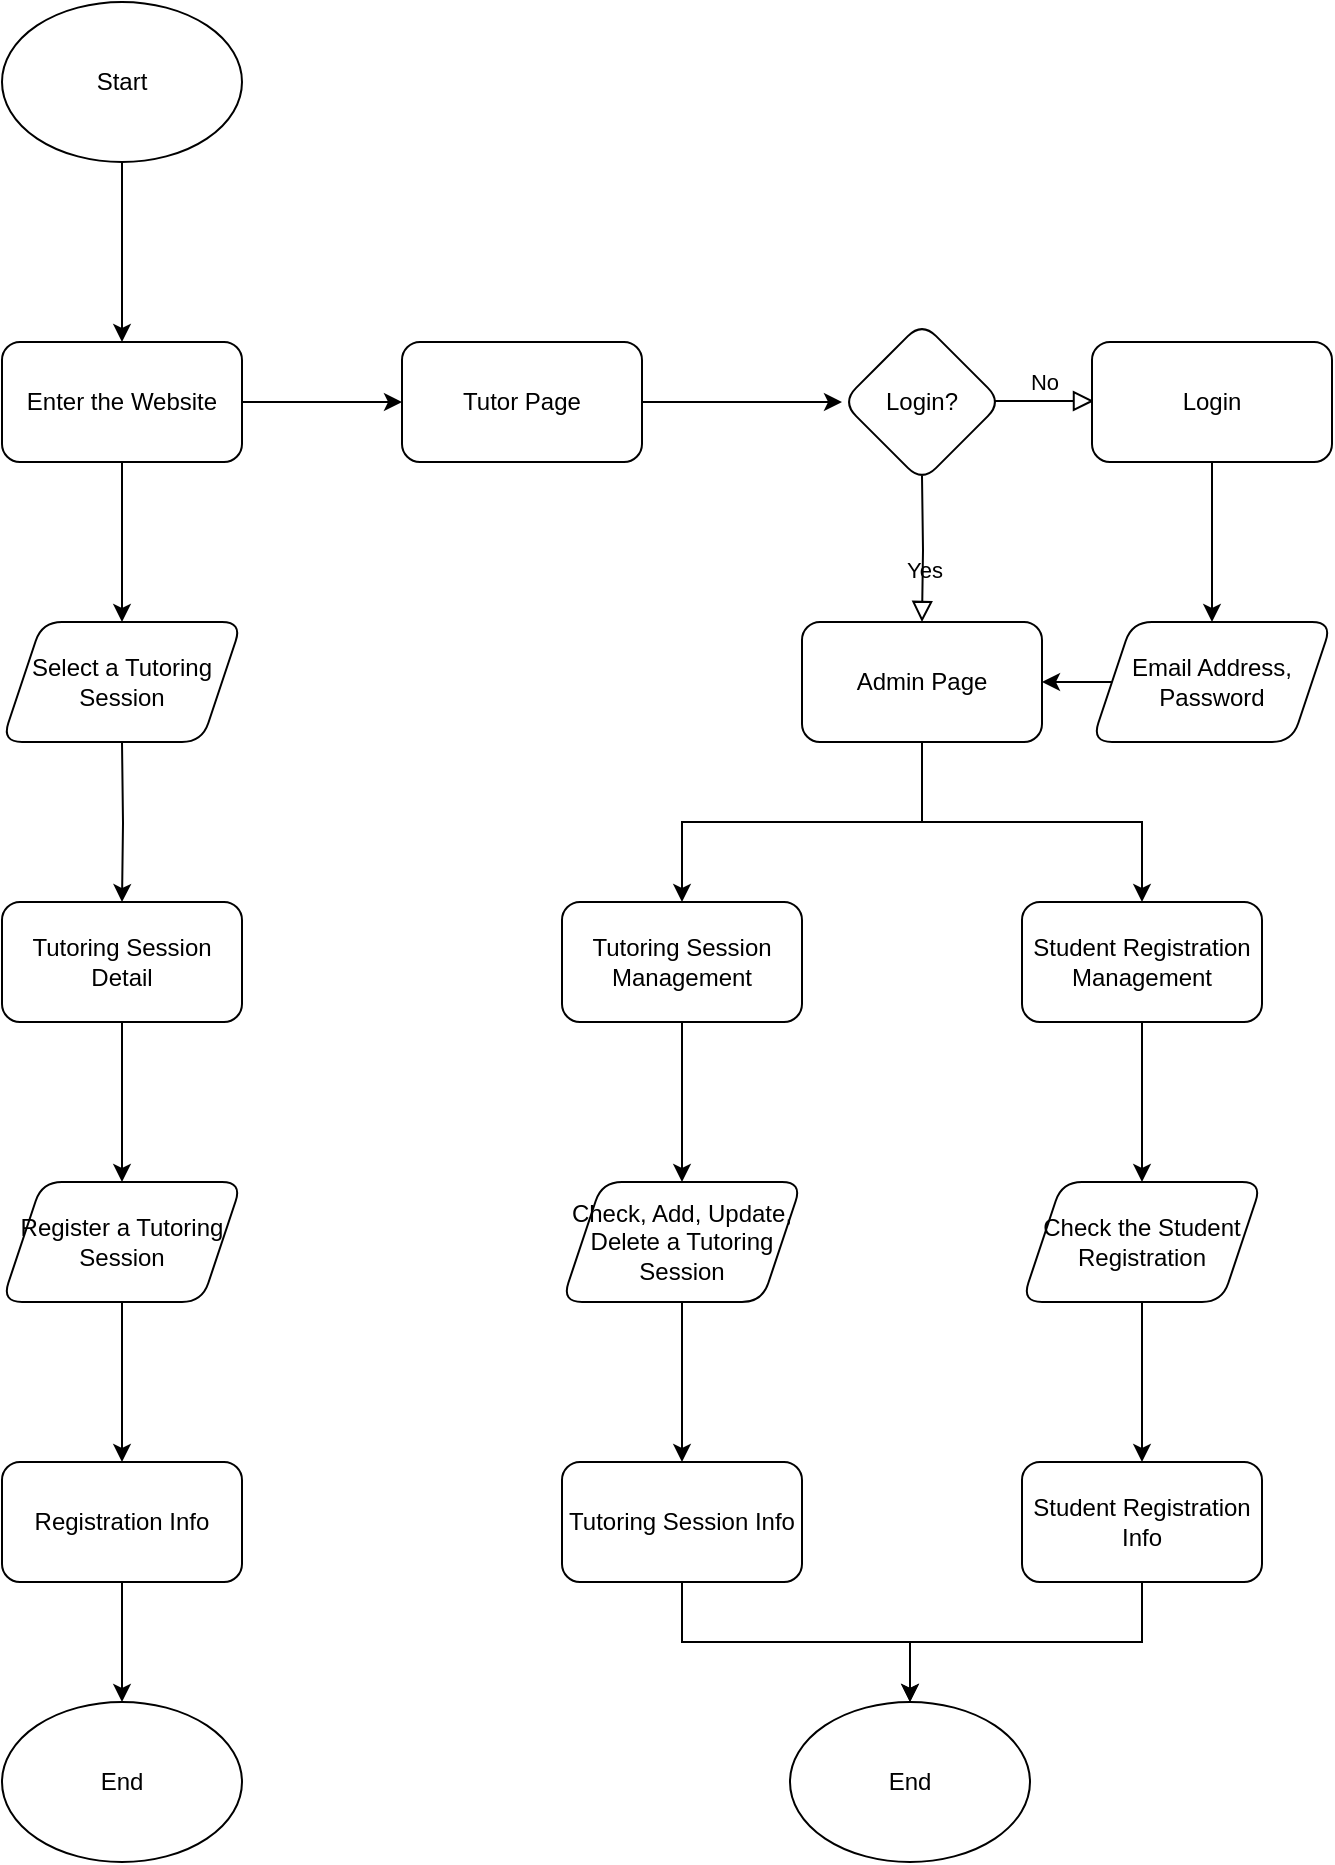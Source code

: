 <mxfile version="26.1.1">
  <diagram name="Page-1" id="km6E1M64rALg_5mmkDEA">
    <mxGraphModel dx="1312" dy="1216" grid="1" gridSize="10" guides="1" tooltips="1" connect="1" arrows="1" fold="1" page="1" pageScale="1" pageWidth="600" pageHeight="400" math="0" shadow="0">
      <root>
        <mxCell id="0" />
        <mxCell id="1" parent="0" />
        <mxCell id="8F1Tgc2FaBbOlvArSYMp-119" value="" style="edgeStyle=orthogonalEdgeStyle;rounded=0;orthogonalLoop=1;jettySize=auto;html=1;" edge="1" parent="1" source="8F1Tgc2FaBbOlvArSYMp-117" target="8F1Tgc2FaBbOlvArSYMp-118">
          <mxGeometry relative="1" as="geometry" />
        </mxCell>
        <mxCell id="8F1Tgc2FaBbOlvArSYMp-117" value="Start" style="ellipse;whiteSpace=wrap;html=1;" vertex="1" parent="1">
          <mxGeometry x="280" y="100" width="120" height="80" as="geometry" />
        </mxCell>
        <mxCell id="8F1Tgc2FaBbOlvArSYMp-131" value="" style="edgeStyle=orthogonalEdgeStyle;rounded=0;orthogonalLoop=1;jettySize=auto;html=1;" edge="1" parent="1" source="8F1Tgc2FaBbOlvArSYMp-118" target="8F1Tgc2FaBbOlvArSYMp-130">
          <mxGeometry relative="1" as="geometry" />
        </mxCell>
        <mxCell id="8F1Tgc2FaBbOlvArSYMp-145" value="" style="edgeStyle=orthogonalEdgeStyle;rounded=0;orthogonalLoop=1;jettySize=auto;html=1;" edge="1" parent="1" source="8F1Tgc2FaBbOlvArSYMp-118" target="8F1Tgc2FaBbOlvArSYMp-144">
          <mxGeometry relative="1" as="geometry" />
        </mxCell>
        <mxCell id="8F1Tgc2FaBbOlvArSYMp-118" value="Enter the Website" style="rounded=1;whiteSpace=wrap;html=1;" vertex="1" parent="1">
          <mxGeometry x="280" y="270" width="120" height="60" as="geometry" />
        </mxCell>
        <mxCell id="8F1Tgc2FaBbOlvArSYMp-125" value="" style="edgeStyle=orthogonalEdgeStyle;rounded=0;orthogonalLoop=1;jettySize=auto;html=1;" edge="1" parent="1" target="8F1Tgc2FaBbOlvArSYMp-124">
          <mxGeometry relative="1" as="geometry">
            <mxPoint x="340" y="470" as="sourcePoint" />
          </mxGeometry>
        </mxCell>
        <mxCell id="8F1Tgc2FaBbOlvArSYMp-127" value="" style="edgeStyle=orthogonalEdgeStyle;rounded=0;orthogonalLoop=1;jettySize=auto;html=1;" edge="1" parent="1" source="8F1Tgc2FaBbOlvArSYMp-124" target="8F1Tgc2FaBbOlvArSYMp-126">
          <mxGeometry relative="1" as="geometry" />
        </mxCell>
        <mxCell id="8F1Tgc2FaBbOlvArSYMp-124" value="Tutoring Session Detail" style="whiteSpace=wrap;html=1;rounded=1;" vertex="1" parent="1">
          <mxGeometry x="280" y="550" width="120" height="60" as="geometry" />
        </mxCell>
        <mxCell id="8F1Tgc2FaBbOlvArSYMp-137" value="" style="edgeStyle=orthogonalEdgeStyle;rounded=0;orthogonalLoop=1;jettySize=auto;html=1;" edge="1" parent="1" source="8F1Tgc2FaBbOlvArSYMp-126" target="8F1Tgc2FaBbOlvArSYMp-136">
          <mxGeometry relative="1" as="geometry" />
        </mxCell>
        <mxCell id="8F1Tgc2FaBbOlvArSYMp-126" value="Register a Tutoring Session" style="shape=parallelogram;perimeter=parallelogramPerimeter;whiteSpace=wrap;html=1;fixedSize=1;rounded=1;" vertex="1" parent="1">
          <mxGeometry x="280" y="690" width="120" height="60" as="geometry" />
        </mxCell>
        <mxCell id="8F1Tgc2FaBbOlvArSYMp-130" value="Select a Tutoring Session" style="shape=parallelogram;perimeter=parallelogramPerimeter;whiteSpace=wrap;html=1;fixedSize=1;rounded=1;" vertex="1" parent="1">
          <mxGeometry x="280" y="410" width="120" height="60" as="geometry" />
        </mxCell>
        <mxCell id="8F1Tgc2FaBbOlvArSYMp-141" value="" style="edgeStyle=orthogonalEdgeStyle;rounded=0;orthogonalLoop=1;jettySize=auto;html=1;" edge="1" parent="1" source="8F1Tgc2FaBbOlvArSYMp-136" target="8F1Tgc2FaBbOlvArSYMp-140">
          <mxGeometry relative="1" as="geometry" />
        </mxCell>
        <mxCell id="8F1Tgc2FaBbOlvArSYMp-136" value="Registration Info" style="whiteSpace=wrap;html=1;rounded=1;" vertex="1" parent="1">
          <mxGeometry x="280" y="830" width="120" height="60" as="geometry" />
        </mxCell>
        <mxCell id="8F1Tgc2FaBbOlvArSYMp-140" value="End" style="ellipse;whiteSpace=wrap;html=1;" vertex="1" parent="1">
          <mxGeometry x="280" y="950" width="120" height="80" as="geometry" />
        </mxCell>
        <mxCell id="8F1Tgc2FaBbOlvArSYMp-147" value="" style="edgeStyle=orthogonalEdgeStyle;rounded=0;orthogonalLoop=1;jettySize=auto;html=1;" edge="1" parent="1" source="8F1Tgc2FaBbOlvArSYMp-144" target="8F1Tgc2FaBbOlvArSYMp-146">
          <mxGeometry relative="1" as="geometry" />
        </mxCell>
        <mxCell id="8F1Tgc2FaBbOlvArSYMp-144" value="Tutor Page" style="whiteSpace=wrap;html=1;rounded=1;" vertex="1" parent="1">
          <mxGeometry x="480" y="270" width="120" height="60" as="geometry" />
        </mxCell>
        <mxCell id="8F1Tgc2FaBbOlvArSYMp-146" value="Login?" style="rhombus;whiteSpace=wrap;html=1;rounded=1;" vertex="1" parent="1">
          <mxGeometry x="700" y="260" width="80" height="80" as="geometry" />
        </mxCell>
        <mxCell id="8F1Tgc2FaBbOlvArSYMp-149" value="No" style="edgeStyle=orthogonalEdgeStyle;rounded=0;html=1;jettySize=auto;orthogonalLoop=1;fontSize=11;endArrow=block;endFill=0;endSize=8;strokeWidth=1;shadow=0;labelBackgroundColor=none;" edge="1" parent="1">
          <mxGeometry y="10" relative="1" as="geometry">
            <mxPoint as="offset" />
            <mxPoint x="776" y="299.5" as="sourcePoint" />
            <mxPoint x="826" y="299.5" as="targetPoint" />
          </mxGeometry>
        </mxCell>
        <mxCell id="8F1Tgc2FaBbOlvArSYMp-156" value="" style="edgeStyle=orthogonalEdgeStyle;rounded=0;orthogonalLoop=1;jettySize=auto;html=1;" edge="1" parent="1" source="8F1Tgc2FaBbOlvArSYMp-154" target="8F1Tgc2FaBbOlvArSYMp-155">
          <mxGeometry relative="1" as="geometry" />
        </mxCell>
        <mxCell id="8F1Tgc2FaBbOlvArSYMp-154" value="Login" style="rounded=1;whiteSpace=wrap;html=1;" vertex="1" parent="1">
          <mxGeometry x="825" y="270" width="120" height="60" as="geometry" />
        </mxCell>
        <mxCell id="8F1Tgc2FaBbOlvArSYMp-161" value="" style="edgeStyle=orthogonalEdgeStyle;rounded=0;orthogonalLoop=1;jettySize=auto;html=1;" edge="1" parent="1" source="8F1Tgc2FaBbOlvArSYMp-155" target="8F1Tgc2FaBbOlvArSYMp-160">
          <mxGeometry relative="1" as="geometry" />
        </mxCell>
        <mxCell id="8F1Tgc2FaBbOlvArSYMp-155" value="Email Address,&lt;div&gt;Password&lt;/div&gt;" style="shape=parallelogram;perimeter=parallelogramPerimeter;whiteSpace=wrap;html=1;fixedSize=1;rounded=1;" vertex="1" parent="1">
          <mxGeometry x="825" y="410" width="120" height="60" as="geometry" />
        </mxCell>
        <mxCell id="8F1Tgc2FaBbOlvArSYMp-158" value="Yes" style="edgeStyle=orthogonalEdgeStyle;rounded=0;html=1;jettySize=auto;orthogonalLoop=1;fontSize=11;endArrow=block;endFill=0;endSize=8;strokeWidth=1;shadow=0;labelBackgroundColor=none;entryX=0.5;entryY=0;entryDx=0;entryDy=0;" edge="1" parent="1" target="8F1Tgc2FaBbOlvArSYMp-160">
          <mxGeometry y="10" relative="1" as="geometry">
            <mxPoint as="offset" />
            <mxPoint x="740" y="337" as="sourcePoint" />
            <mxPoint x="740" y="407" as="targetPoint" />
            <Array as="points" />
          </mxGeometry>
        </mxCell>
        <mxCell id="8F1Tgc2FaBbOlvArSYMp-164" value="" style="edgeStyle=orthogonalEdgeStyle;rounded=0;orthogonalLoop=1;jettySize=auto;html=1;" edge="1" parent="1" source="8F1Tgc2FaBbOlvArSYMp-160" target="8F1Tgc2FaBbOlvArSYMp-163">
          <mxGeometry relative="1" as="geometry" />
        </mxCell>
        <mxCell id="8F1Tgc2FaBbOlvArSYMp-167" style="edgeStyle=orthogonalEdgeStyle;rounded=0;orthogonalLoop=1;jettySize=auto;html=1;" edge="1" parent="1" source="8F1Tgc2FaBbOlvArSYMp-160" target="8F1Tgc2FaBbOlvArSYMp-165">
          <mxGeometry relative="1" as="geometry" />
        </mxCell>
        <mxCell id="8F1Tgc2FaBbOlvArSYMp-160" value="Admin Page" style="whiteSpace=wrap;html=1;rounded=1;" vertex="1" parent="1">
          <mxGeometry x="680" y="410" width="120" height="60" as="geometry" />
        </mxCell>
        <mxCell id="8F1Tgc2FaBbOlvArSYMp-169" value="" style="edgeStyle=orthogonalEdgeStyle;rounded=0;orthogonalLoop=1;jettySize=auto;html=1;" edge="1" parent="1" source="8F1Tgc2FaBbOlvArSYMp-163" target="8F1Tgc2FaBbOlvArSYMp-168">
          <mxGeometry relative="1" as="geometry" />
        </mxCell>
        <mxCell id="8F1Tgc2FaBbOlvArSYMp-163" value="Tutoring Session Management" style="whiteSpace=wrap;html=1;rounded=1;" vertex="1" parent="1">
          <mxGeometry x="560" y="550" width="120" height="60" as="geometry" />
        </mxCell>
        <mxCell id="8F1Tgc2FaBbOlvArSYMp-171" value="" style="edgeStyle=orthogonalEdgeStyle;rounded=0;orthogonalLoop=1;jettySize=auto;html=1;" edge="1" parent="1" source="8F1Tgc2FaBbOlvArSYMp-165" target="8F1Tgc2FaBbOlvArSYMp-170">
          <mxGeometry relative="1" as="geometry" />
        </mxCell>
        <mxCell id="8F1Tgc2FaBbOlvArSYMp-165" value="Student Registration Management" style="rounded=1;whiteSpace=wrap;html=1;" vertex="1" parent="1">
          <mxGeometry x="790" y="550" width="120" height="60" as="geometry" />
        </mxCell>
        <mxCell id="8F1Tgc2FaBbOlvArSYMp-173" value="" style="edgeStyle=orthogonalEdgeStyle;rounded=0;orthogonalLoop=1;jettySize=auto;html=1;" edge="1" parent="1" source="8F1Tgc2FaBbOlvArSYMp-168" target="8F1Tgc2FaBbOlvArSYMp-172">
          <mxGeometry relative="1" as="geometry" />
        </mxCell>
        <mxCell id="8F1Tgc2FaBbOlvArSYMp-168" value="Check, Add, Update, Delete a Tutoring Session" style="shape=parallelogram;perimeter=parallelogramPerimeter;whiteSpace=wrap;html=1;fixedSize=1;rounded=1;" vertex="1" parent="1">
          <mxGeometry x="560" y="690" width="120" height="60" as="geometry" />
        </mxCell>
        <mxCell id="8F1Tgc2FaBbOlvArSYMp-175" value="" style="edgeStyle=orthogonalEdgeStyle;rounded=0;orthogonalLoop=1;jettySize=auto;html=1;" edge="1" parent="1" source="8F1Tgc2FaBbOlvArSYMp-170" target="8F1Tgc2FaBbOlvArSYMp-174">
          <mxGeometry relative="1" as="geometry" />
        </mxCell>
        <mxCell id="8F1Tgc2FaBbOlvArSYMp-170" value="Check the Student Registration" style="shape=parallelogram;perimeter=parallelogramPerimeter;whiteSpace=wrap;html=1;fixedSize=1;rounded=1;" vertex="1" parent="1">
          <mxGeometry x="790" y="690" width="120" height="60" as="geometry" />
        </mxCell>
        <mxCell id="8F1Tgc2FaBbOlvArSYMp-178" value="" style="edgeStyle=orthogonalEdgeStyle;rounded=0;orthogonalLoop=1;jettySize=auto;html=1;entryX=0.5;entryY=0;entryDx=0;entryDy=0;" edge="1" parent="1" source="8F1Tgc2FaBbOlvArSYMp-172" target="8F1Tgc2FaBbOlvArSYMp-176">
          <mxGeometry relative="1" as="geometry">
            <mxPoint x="620" y="1000" as="targetPoint" />
          </mxGeometry>
        </mxCell>
        <mxCell id="8F1Tgc2FaBbOlvArSYMp-172" value="Tutoring Session Info" style="whiteSpace=wrap;html=1;rounded=1;" vertex="1" parent="1">
          <mxGeometry x="560" y="830" width="120" height="60" as="geometry" />
        </mxCell>
        <mxCell id="8F1Tgc2FaBbOlvArSYMp-179" style="edgeStyle=orthogonalEdgeStyle;rounded=0;orthogonalLoop=1;jettySize=auto;html=1;entryX=0.5;entryY=0;entryDx=0;entryDy=0;" edge="1" parent="1" source="8F1Tgc2FaBbOlvArSYMp-174" target="8F1Tgc2FaBbOlvArSYMp-176">
          <mxGeometry relative="1" as="geometry" />
        </mxCell>
        <mxCell id="8F1Tgc2FaBbOlvArSYMp-174" value="Student Registration Info" style="whiteSpace=wrap;html=1;rounded=1;" vertex="1" parent="1">
          <mxGeometry x="790" y="830" width="120" height="60" as="geometry" />
        </mxCell>
        <mxCell id="8F1Tgc2FaBbOlvArSYMp-176" value="End" style="ellipse;whiteSpace=wrap;html=1;" vertex="1" parent="1">
          <mxGeometry x="674" y="950" width="120" height="80" as="geometry" />
        </mxCell>
      </root>
    </mxGraphModel>
  </diagram>
</mxfile>
